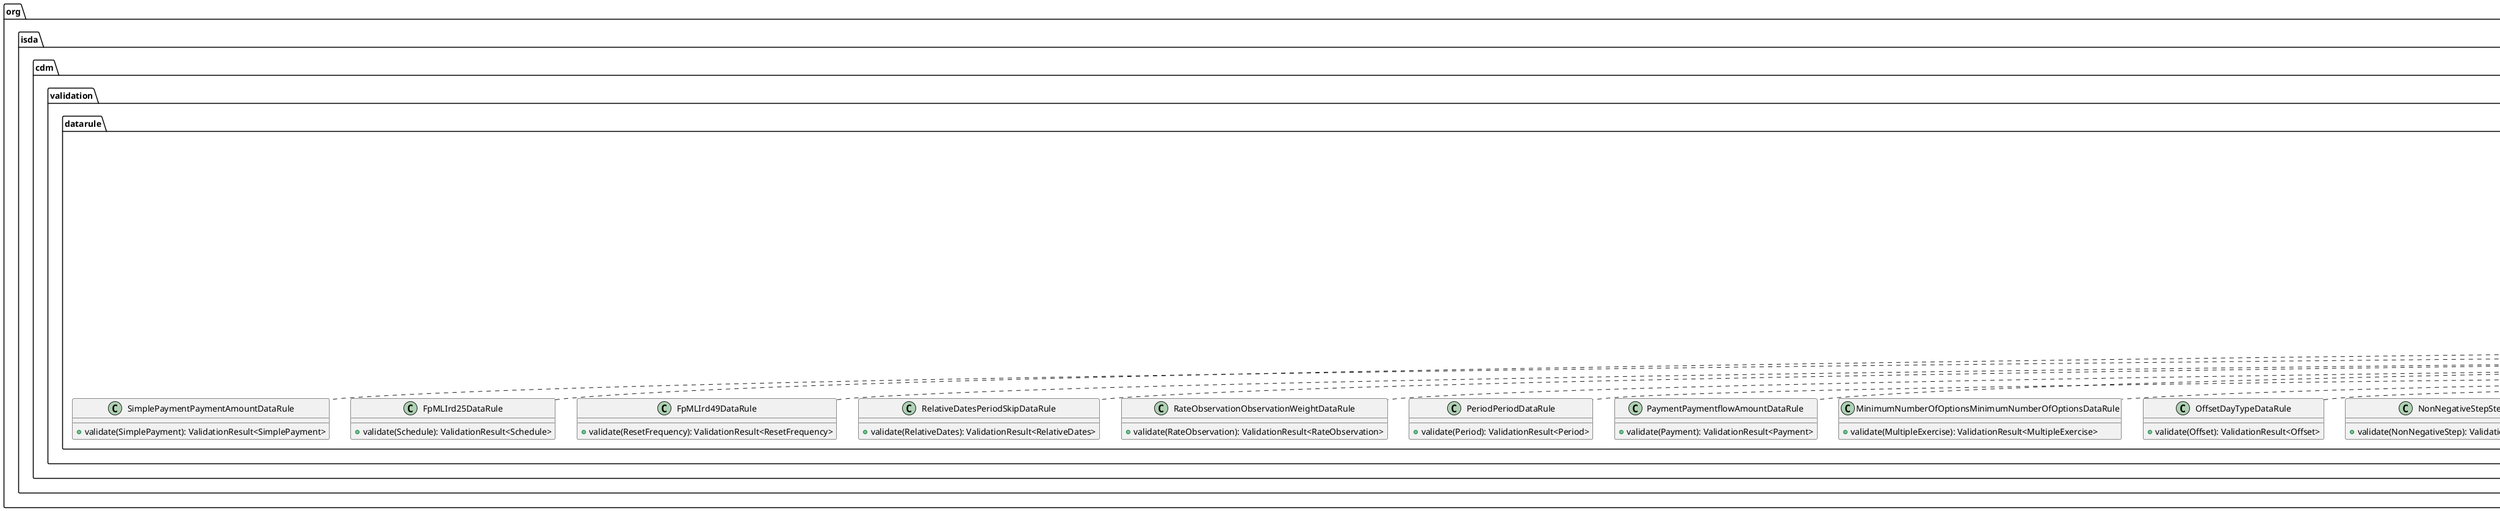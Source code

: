 @startuml

    namespace org.isda.cdm.validation.datarule {

        class SimplePaymentPaymentAmountDataRule [[SimplePaymentPaymentAmountDataRule.html]] {
            +validate(SimplePayment): ValidationResult<SimplePayment>
        }

        class FpMLIrd25DataRule [[FpMLIrd25DataRule.html]] {
            +validate(Schedule): ValidationResult<Schedule>
        }

        class FpMLIrd49DataRule [[FpMLIrd49DataRule.html]] {
            +validate(ResetFrequency): ValidationResult<ResetFrequency>
        }

        class RelativeDatesPeriodSkipDataRule [[RelativeDatesPeriodSkipDataRule.html]] {
            +validate(RelativeDates): ValidationResult<RelativeDates>
        }

        class RateObservationObservationWeightDataRule [[RateObservationObservationWeightDataRule.html]] {
            +validate(RateObservation): ValidationResult<RateObservation>
        }

        class PeriodPeriodDataRule [[PeriodPeriodDataRule.html]] {
            +validate(Period): ValidationResult<Period>
        }

        class PaymentPaymentflowAmountDataRule [[PaymentPaymentflowAmountDataRule.html]] {
            +validate(Payment): ValidationResult<Payment>
        }

        class MinimumNumberOfOptionsMinimumNumberOfOptionsDataRule [[MinimumNumberOfOptionsMinimumNumberOfOptionsDataRule.html]] {
            +validate(MultipleExercise): ValidationResult<MultipleExercise>
        }

        class OffsetDayTypeDataRule [[OffsetDayTypeDataRule.html]] {
            +validate(Offset): ValidationResult<Offset>
        }

        class NonNegativeStepStepValueDataRule [[NonNegativeStepStepValueDataRule.html]] {
            +validate(NonNegativeStep): ValidationResult<NonNegativeStep>
        }

        class NonNegativeScheduleInitialValueDataRule [[NonNegativeScheduleInitialValueDataRule.html]] {
            +validate(NonNegativeSchedule): ValidationResult<NonNegativeSchedule>
        }

        class MultipleExerciseMaximumNumberOfOptionsDataRule [[MultipleExerciseMaximumNumberOfOptionsDataRule.html]] {
            +validate(MultipleExercise): ValidationResult<MultipleExercise>
        }

        class FutureValueAmountCalculationPeriodNumberOfDaysDataRule [[FutureValueAmountCalculationPeriodNumberOfDaysDataRule.html]] {
            +validate(FutureValueAmount): ValidationResult<FutureValueAmount>
        }

        class FutureValueAmountNonNegativeAmountDataRule [[FutureValueAmountNonNegativeAmountDataRule.html]] {
            +validate(FutureValueAmount): ValidationResult<FutureValueAmount>
        }

        class FrequencyPeriodMultiplierDataRule [[FrequencyPeriodMultiplierDataRule.html]] {
            +validate(Frequency): ValidationResult<Frequency>
        }

        class FrequencyPeriodDataRule [[FrequencyPeriodDataRule.html]] {
            +validate(Frequency): ValidationResult<Frequency>
        }

        class FloatingRateFloatingRateMultiplierScheduleDataRule [[FloatingRateFloatingRateMultiplierScheduleDataRule.html]] {
            +validate(FloatingRate): ValidationResult<FloatingRate>
        }

        class FpMLIrd60DataRule [[FpMLIrd60DataRule.html]] {
            +validate(CalculationPeriodFrequency): ValidationResult<CalculationPeriodFrequency>
        }

        class FpMLIrd58DataRule [[FpMLIrd58DataRule.html]] {
            +validate(CalculationPeriodFrequency): ValidationResult<CalculationPeriodFrequency>
        }

        class FpMLIrd57DataRule [[FpMLIrd57DataRule.html]] {
            +validate(CalculationPeriodFrequency): ValidationResult<CalculationPeriodFrequency>
        }

        class AdjustableOrAdjustedOrRelativeDateAdjustedDateDataRule [[AdjustableOrAdjustedOrRelativeDateAdjustedDateDataRule.html]] {
            +validate(AdjustableOrAdjustedOrRelativeDate): ValidationResult<AdjustableOrAdjustedOrRelativeDate>
        }

        class AdjustableOrAdjustedDateAdjustedDateDataRule [[AdjustableOrAdjustedDateAdjustedDateDataRule.html]] {
            +validate(AdjustableOrAdjustedDate): ValidationResult<AdjustableOrAdjustedDate>
        }

        class WeightedAveragingObservationWeightDataRule [[WeightedAveragingObservationWeightDataRule.html]] {
            +validate(WeightedAveragingObservation): ValidationResult<WeightedAveragingObservation>
        }

        class WeightedAveragingObservationObservationNumberDataRule [[WeightedAveragingObservationObservationNumberDataRule.html]] {
            +validate(WeightedAveragingObservation): ValidationResult<WeightedAveragingObservation>
        }

        class PubliclyAvailableInformationSpecifiedNumberDataRule [[PubliclyAvailableInformationSpecifiedNumberDataRule.html]] {
            +validate(PubliclyAvailableInformation): ValidationResult<PubliclyAvailableInformation>
        }

        class OptionSettlementPhysicalSettlementTermsDataRule [[OptionSettlementPhysicalSettlementTermsDataRule.html]] {
            +validate(OptionSettlement): ValidationResult<OptionSettlement>
        }

        class OptionSettlementCashSettlementTermsDataRule [[OptionSettlementCashSettlementTermsDataRule.html]] {
            +validate(OptionSettlement): ValidationResult<OptionSettlement>
        }

        class OptionDenominationNumberOfOptionsDataRule [[OptionDenominationNumberOfOptionsDataRule.html]] {
            +validate(OptionDenomination): ValidationResult<OptionDenomination>
        }

        class OptionDenominationOptionEntitlementDataRule [[OptionDenominationOptionEntitlementDataRule.html]] {
            +validate(OptionDenomination): ValidationResult<OptionDenomination>
        }

        class FeaturePaymentAmountDataRule [[FeaturePaymentAmountDataRule.html]] {
            +validate(FeaturePayment): ValidationResult<FeaturePayment>
        }

        class ValuationPostponementMaximumDaysOfPostponementDataRule [[ValuationPostponementMaximumDaysOfPostponementDataRule.html]] {
            +validate(FallbackReferencePrice): ValidationResult<FallbackReferencePrice>
        }

        class ResetFrequencyNotWeeklyDataRule [[ResetFrequencyNotWeeklyDataRule.html]] {
            +validate(ResetDates): ValidationResult<ResetDates>
        }

        class ResetFrequencyWeeklyDataRule [[ResetFrequencyWeeklyDataRule.html]] {
            +validate(ResetDates): ValidationResult<ResetDates>
        }

        class ResetDatesRateCutOffDaysOffsetDataRule [[ResetDatesRateCutOffDaysOffsetDataRule.html]] {
            +validate(ResetDates): ValidationResult<ResetDates>
        }

        class FpMLIrd34DataRule [[FpMLIrd34DataRule.html]] {
            +validate(PaymentCalculationPeriod): ValidationResult<PaymentCalculationPeriod>
        }

        class NotionalStepRuleNotionalStepRateDataRule [[NotionalStepRuleNotionalStepRateDataRule.html]] {
            +validate(NotionalStepRule): ValidationResult<NotionalStepRule>
        }

        class NotionalStepRuleNotionalStepAmountDataRule [[NotionalStepRuleNotionalStepAmountDataRule.html]] {
            +validate(NotionalStepRule): ValidationResult<NotionalStepRule>
        }

        class FpMLIrd44DataRule [[FpMLIrd44DataRule.html]] {
            +validate(MandatoryEarlyTerminationAdjustedDates): ValidationResult<MandatoryEarlyTerminationAdjustedDates>
        }

        class FpMLIrd27DataRule [[FpMLIrd27DataRule.html]] {
            +validate(MandatoryEarlyTermination): ValidationResult<MandatoryEarlyTermination>
        }

        class FloatingRateDefinitionFloatingRateMultiplierDataRule [[FloatingRateDefinitionFloatingRateMultiplierDataRule.html]] {
            +validate(FloatingRateDefinition): ValidationResult<FloatingRateDefinition>
        }

        class FpMLIrd42DataRule [[FpMLIrd42DataRule.html]] {
            +validate(ExtensionEvent): ValidationResult<ExtensionEvent>
        }

        class EarlyTerminationProvisionMandatoryEarlyTerminationDataRule [[EarlyTerminationProvisionMandatoryEarlyTerminationDataRule.html]] {
            +validate(EarlyTerminationProvision): ValidationResult<EarlyTerminationProvision>
        }

        class FpMLIrd41DataRule [[FpMLIrd41DataRule.html]] {
            +validate(EarlyTerminationEvent): ValidationResult<EarlyTerminationEvent>
        }

        class FpMLIrd40DataRule [[FpMLIrd40DataRule.html]] {
            +validate(EarlyTerminationEvent): ValidationResult<EarlyTerminationEvent>
        }

        class FpMLIrd39DataRule [[FpMLIrd39DataRule.html]] {
            +validate(EarlyTerminationEvent): ValidationResult<EarlyTerminationEvent>
        }

        class DiscountingDiscountRateDataRule [[DiscountingDiscountRateDataRule.html]] {
            +validate(Discounting): ValidationResult<Discounting>
        }

        class FpMLIrd22DataRule [[FpMLIrd22DataRule.html]] {
            +validate(CalculationPeriodDates): ValidationResult<CalculationPeriodDates>
        }

        class FpMLIrd21DataRule [[FpMLIrd21DataRule.html]] {
            +validate(CalculationPeriodDates): ValidationResult<CalculationPeriodDates>
        }

        class FpMLIrd20DataRule [[FpMLIrd20DataRule.html]] {
            +validate(CalculationPeriodDates): ValidationResult<CalculationPeriodDates>
        }

        class FpMLIrd18DataRule [[FpMLIrd18DataRule.html]] {
            +validate(CalculationPeriodDates): ValidationResult<CalculationPeriodDates>
        }

        class FpMLIrd17DataRule [[FpMLIrd17DataRule.html]] {
            +validate(CalculationPeriodDates): ValidationResult<CalculationPeriodDates>
        }

        class FpMLIrd16DataRule [[FpMLIrd16DataRule.html]] {
            +validate(CalculationPeriodDates): ValidationResult<CalculationPeriodDates>
        }

        class FpMLIrd14DataRule [[FpMLIrd14DataRule.html]] {
            +validate(CalculationPeriodDates): ValidationResult<CalculationPeriodDates>
        }

        class CalculationPeriodCalculationPeriodNumberOfDaysDataRule [[CalculationPeriodCalculationPeriodNumberOfDaysDataRule.html]] {
            +validate(PaymentCalculationPeriod): ValidationResult<PaymentCalculationPeriod>
        }

        class VersionedTradeIdVersionDataRule [[VersionedTradeIdVersionDataRule.html]] {
            +validate(Identifier): ValidationResult<Identifier>
        }

        class TradeIdentifierAccountDataRule [[TradeIdentifierAccountDataRule.html]] {
            +validate(ContractIdentifier): ValidationResult<ContractIdentifier>
        }

        class TrancheAttachmentPointExhaustionPointDataRule [[TrancheAttachmentPointExhaustionPointDataRule.html]] {
            +validate(Tranche): ValidationResult<Tranche>
        }

        class TrancheExhaustionPointDataRule [[TrancheExhaustionPointDataRule.html]] {
            +validate(Tranche): ValidationResult<Tranche>
        }

        class TrancheAttachmentPointDataRule [[TrancheAttachmentPointDataRule.html]] {
            +validate(Tranche): ValidationResult<Tranche>
        }

        class SingleValuationDateBusinessDaysDataRule [[SingleValuationDateBusinessDaysDataRule.html]] {
            +validate(SingleValuationDate): ValidationResult<SingleValuationDate>
        }

        class PhysicalSettlementPeriodMaximumBusinessDaysDataRule [[PhysicalSettlementPeriodMaximumBusinessDaysDataRule.html]] {
            +validate(PhysicalSettlementPeriod): ValidationResult<PhysicalSettlementPeriod>
        }

        class PhysicalSettlementPeriodBusinessDaysDataRule [[PhysicalSettlementPeriodBusinessDaysDataRule.html]] {
            +validate(PhysicalSettlementPeriod): ValidationResult<PhysicalSettlementPeriod>
        }

        class MultipleValuationDatesNumberValuationDatesDataRule [[MultipleValuationDatesNumberValuationDatesDataRule.html]] {
            +validate(MultipleValuationDates): ValidationResult<MultipleValuationDates>
        }

        class MultipleValuationDatesBusinessDaysThereafterDataRule [[MultipleValuationDatesBusinessDaysThereafterDataRule.html]] {
            +validate(MultipleValuationDates): ValidationResult<MultipleValuationDates>
        }

        class IndexReferenceInformationIndexAnnexVersionDataRule [[IndexReferenceInformationIndexAnnexVersionDataRule.html]] {
            +validate(IndexReferenceInformation): ValidationResult<IndexReferenceInformation>
        }

        class IndexReferenceInformationIndexSeriesDataRule [[IndexReferenceInformationIndexSeriesDataRule.html]] {
            +validate(IndexReferenceInformation): ValidationResult<IndexReferenceInformation>
        }

        class FpMLCd34DataRule [[FpMLCd34DataRule.html]] {
            +validate(DeliverableObligations): ValidationResult<DeliverableObligations>
        }

        class FpMLCd37DataRule [[FpMLCd37DataRule.html]] {
            +validate(CashSettlementTerms): ValidationResult<CashSettlementTerms>
        }

        class CashSettlementTermsRecoveryFactorDataRule [[CashSettlementTermsRecoveryFactorDataRule.html]] {
            +validate(CashSettlementTerms): ValidationResult<CashSettlementTerms>
        }

        class CashSettlementTermsCashSettlementBusinessDaysDataRule [[CashSettlementTermsCashSettlementBusinessDaysDataRule.html]] {
            +validate(CashSettlementTerms): ValidationResult<CashSettlementTerms>
        }

        class BasketReferenceInformationNthToDefaultMthToDefaultDataRule [[BasketReferenceInformationNthToDefaultMthToDefaultDataRule.html]] {
            +validate(BasketReferenceInformation): ValidationResult<BasketReferenceInformation>
        }

        class BasketReferenceInformationNthToDefaultDataRule [[BasketReferenceInformationNthToDefaultDataRule.html]] {
            +validate(BasketReferenceInformation): ValidationResult<BasketReferenceInformation>
        }

        class FpMLCd44BasketPercentageDataRule [[FpMLCd44BasketPercentageDataRule.html]] {
            +validate(ReferencePool): ValidationResult<ReferencePool>
        }

        class FpMLCd44OpenUnitsDataRule [[FpMLCd44OpenUnitsDataRule.html]] {
            +validate(ReferencePool): ValidationResult<ReferencePool>
        }

        class ConstituentWeightBasketPercentageDataRule [[ConstituentWeightBasketPercentageDataRule.html]] {
            +validate(ConstituentWeight): ValidationResult<ConstituentWeight>
        }

        class AssetPoolEffectiveDateDataRule [[AssetPoolEffectiveDateDataRule.html]] {
            +validate(AssetPool): ValidationResult<AssetPool>
        }

        class VanillaQuarterlyPaymentMonthlyResetDataRule [[VanillaQuarterlyPaymentMonthlyResetDataRule.html]] {
            +validate(EconomicTerms): ValidationResult<EconomicTerms>
        }

        class VanillaSemiAnnualPaymentQuarterlyResetDataRule [[VanillaSemiAnnualPaymentQuarterlyResetDataRule.html]] {
            +validate(EconomicTerms): ValidationResult<EconomicTerms>
        }

        class VanillaAnnualPaymentDifferentResetFrequencyDataRule [[VanillaAnnualPaymentDifferentResetFrequencyDataRule.html]] {
            +validate(EconomicTerms): ValidationResult<EconomicTerms>
        }

        class TransactedPriceMarketPriceDataRule [[TransactedPriceMarketPriceDataRule.html]] {
            +validate(Payout): ValidationResult<Payout>
        }

        class ResetDatesInterestRateSwapDataRule [[ResetDatesInterestRateSwapDataRule.html]] {
            +validate(Payout): ValidationResult<Payout>
        }

        class CalculationPeriodDatesCalculationPeriodFrequencyDataRule [[CalculationPeriodDatesCalculationPeriodFrequencyDataRule.html]] {
            +validate(Payout): ValidationResult<Payout>
        }

        class CalculationPeriodDatesCalculationPeriodDatesAdjustmentsDataRule [[CalculationPeriodDatesCalculationPeriodDatesAdjustmentsDataRule.html]] {
            +validate(Payout): ValidationResult<Payout>
        }

        class FpMLCd30DataRule [[FpMLCd30DataRule.html]] {
            +validate(Payout): ValidationResult<Payout>
        }

        class FpMLCd27DataRule [[FpMLCd27DataRule.html]] {
            +validate(Payout): ValidationResult<Payout>
        }

        class FpMLCd2628DataRule [[FpMLCd2628DataRule.html]] {
            +validate(Payout): ValidationResult<Payout>
        }

        class PaymentDatesPaymentFrequencyDataRule [[PaymentDatesPaymentFrequencyDataRule.html]] {
            +validate(Payout): ValidationResult<Payout>
        }

        class PaymentDatesPaymentDatesAdjustmentsDataRule [[PaymentDatesPaymentDatesAdjustmentsDataRule.html]] {
            +validate(Payout): ValidationResult<Payout>
        }

        class PaymentDatesPayRelativeToDataRule [[PaymentDatesPayRelativeToDataRule.html]] {
            +validate(Payout): ValidationResult<Payout>
        }

        class PaymentDatesPaymentDaysOffsetDataRule [[PaymentDatesPaymentDaysOffsetDataRule.html]] {
            +validate(PaymentDates): ValidationResult<PaymentDates>
        }

        class FpMLIrd35Cd31DataRule [[FpMLIrd35Cd31DataRule.html]] {
            +validate(PaymentDates): ValidationResult<PaymentDates>
        }

        class FpMLIrd61DataRule [[FpMLIrd61DataRule.html]] {
            +validate(NotionalSchedule): ValidationResult<NotionalSchedule>
        }

        class LastRegularPeriodEndDateFinalStubDataRule [[LastRegularPeriodEndDateFinalStubDataRule.html]] {
            +validate(InterestRatePayout): ValidationResult<InterestRatePayout>
        }

        class FirstRegularPeriodStartDateInitialStubDataRule [[FirstRegularPeriodStartDateInitialStubDataRule.html]] {
            +validate(InterestRatePayout): ValidationResult<InterestRatePayout>
        }

        class CalculationPeriodDatesFirstCompoundingPeriodEndDateDataRule [[CalculationPeriodDatesFirstCompoundingPeriodEndDateDataRule.html]] {
            +validate(InterestRatePayout): ValidationResult<InterestRatePayout>
        }

        class FpMLIrd29DataRule [[FpMLIrd29DataRule.html]] {
            +validate(InterestRatePayout): ValidationResult<InterestRatePayout>
        }

        class FpMLIrd9DataRule [[FpMLIrd9DataRule.html]] {
            +validate(InterestRatePayout): ValidationResult<InterestRatePayout>
        }

        class FpMLIrd71DataRule [[FpMLIrd71DataRule.html]] {
            +validate(InterestRatePayout): ValidationResult<InterestRatePayout>
        }

        class SettlementProvisionSettlementCurrencyDataRule [[SettlementProvisionSettlementCurrencyDataRule.html]] {
            +validate(InterestRatePayout): ValidationResult<InterestRatePayout>
        }

        class FinalStubLastRegularPaymentDateDataRule [[FinalStubLastRegularPaymentDateDataRule.html]] {
            +validate(InterestRatePayout): ValidationResult<InterestRatePayout>
        }

        class InitialStubFinalStubDataRule [[InitialStubFinalStubDataRule.html]] {
            +validate(InterestRatePayout): ValidationResult<InterestRatePayout>
        }

        class FpMLIrd24DataRule [[FpMLIrd24DataRule.html]] {
            +validate(InterestRatePayout): ValidationResult<InterestRatePayout>
        }

        class FpMLIrd23DataRule [[FpMLIrd23DataRule.html]] {
            +validate(InterestRatePayout): ValidationResult<InterestRatePayout>
        }

        class FpMLIrd8DataRule [[FpMLIrd8DataRule.html]] {
            +validate(InterestRatePayout): ValidationResult<InterestRatePayout>
        }

        class FpMLIrd6DataRule [[FpMLIrd6DataRule.html]] {
            +validate(InterestRatePayout): ValidationResult<InterestRatePayout>
        }

        class FpMLIrd1DataRule [[FpMLIrd1DataRule.html]] {
            +validate(InterestRatePayout): ValidationResult<InterestRatePayout>
        }

        class InterestRatePayoutPaymentDatesDataRule [[InterestRatePayoutPaymentDatesDataRule.html]] {
            +validate(Payout): ValidationResult<Payout>
        }

        class InterestRatePayoutDayCountFractionDataRule [[InterestRatePayoutDayCountFractionDataRule.html]] {
            +validate(Payout): ValidationResult<Payout>
        }

        class InterestRatePayoutActualQuantityDataRule [[InterestRatePayoutActualQuantityDataRule.html]] {
            +validate(InterestRatePayout): ValidationResult<InterestRatePayout>
        }

        class InterestRatePayoutQuantityDataRule [[InterestRatePayoutQuantityDataRule.html]] {
            +validate(Payout): ValidationResult<Payout>
        }

        class FpMLCd42DataRule [[FpMLCd42DataRule.html]] {
            +validate(GeneralTerms): ValidationResult<GeneralTerms>
        }

        class FpMLCd41DataRule [[FpMLCd41DataRule.html]] {
            +validate(GeneralTerms): ValidationResult<GeneralTerms>
        }

        class FpMLCd14DataRule [[FpMLCd14DataRule.html]] {
            +validate(CreditDefaultPayout): ValidationResult<CreditDefaultPayout>
        }

        class FpMLCd13DataRule [[FpMLCd13DataRule.html]] {
            +validate(CreditDefaultPayout): ValidationResult<CreditDefaultPayout>
        }

        class FpMLCd12DataRule [[FpMLCd12DataRule.html]] {
            +validate(CreditDefaultPayout): ValidationResult<CreditDefaultPayout>
        }

        class FutureValueNotionalTerminationDateDataRule [[FutureValueNotionalTerminationDateDataRule.html]] {
            +validate(InterestRatePayout): ValidationResult<InterestRatePayout>
        }

        class InterestRatePayoutFutureValueNotionalDataRule [[InterestRatePayoutFutureValueNotionalDataRule.html]] {
            +validate(InterestRatePayout): ValidationResult<InterestRatePayout>
        }

        class FpMLCd32DataRule [[FpMLCd32DataRule.html]] {
            +validate(Contract): ValidationResult<Contract>
        }

        class FpMLCd25DataRule [[FpMLCd25DataRule.html]] {
            +validate(Contract): ValidationResult<Contract>
        }

        class FpMLCd24DataRule [[FpMLCd24DataRule.html]] {
            +validate(Contract): ValidationResult<Contract>
        }

        class FpMLCd23DataRule [[FpMLCd23DataRule.html]] {
            +validate(Contract): ValidationResult<Contract>
        }

        class FpMLCd20DataRule [[FpMLCd20DataRule.html]] {
            +validate(Contract): ValidationResult<Contract>
        }

        class FpMLCd19DataRule [[FpMLCd19DataRule.html]] {
            +validate(Contract): ValidationResult<Contract>
        }

        class FpMLCd11DataRule [[FpMLCd11DataRule.html]] {
            +validate(Contract): ValidationResult<Contract>
        }

        class FpMLCd8DataRule [[FpMLCd8DataRule.html]] {
            +validate(Contract): ValidationResult<Contract>
        }

        class FpMLCd7DataRule [[FpMLCd7DataRule.html]] {
            +validate(Contract): ValidationResult<Contract>
        }

        class FpMLCd1DataRule [[FpMLCd1DataRule.html]] {
            +validate(Contract): ValidationResult<Contract>
        }

        class ContractClearedDateDataRule [[ContractClearedDateDataRule.html]] {
            +validate(Contract): ValidationResult<Contract>
        }

        class ContractBarrierDerterminationAgentDataRule [[ContractBarrierDerterminationAgentDataRule.html]] {
            +validate(Contract): ValidationResult<Contract>
        }

        class ContractDeterminingPartyDataRule [[ContractDeterminingPartyDataRule.html]] {
            +validate(Contract): ValidationResult<Contract>
        }

        class ContractHedgingPartyDataRule [[ContractHedgingPartyDataRule.html]] {
            +validate(Contract): ValidationResult<Contract>
        }

        class CreditEventsMortgagesDataRule [[CreditEventsMortgagesDataRule.html]] {
            +validate(Contract): ValidationResult<Contract>
        }

        class FloatingAmountEventsMortgagesDataRule [[FloatingAmountEventsMortgagesDataRule.html]] {
            +validate(Contract): ValidationResult<Contract>
        }

        class AdditionalFixedPaymentsMortgagesDataRule [[AdditionalFixedPaymentsMortgagesDataRule.html]] {
            +validate(Contract): ValidationResult<Contract>
        }

        class RestructuringPhysicalSettlementMatrixDataRule [[RestructuringPhysicalSettlementMatrixDataRule.html]] {
            +validate(Contract): ValidationResult<Contract>
        }

        class CreditEventsPhysicalSettlementMatrixDataRule [[CreditEventsPhysicalSettlementMatrixDataRule.html]] {
            +validate(Contract): ValidationResult<Contract>
        }

        class ObligationsPhysicalSettlementMatrixDataRule [[ObligationsPhysicalSettlementMatrixDataRule.html]] {
            +validate(Contract): ValidationResult<Contract>
        }

        class DeliverableObligationsPhysicalSettlementMatrixDataRule [[DeliverableObligationsPhysicalSettlementMatrixDataRule.html]] {
            +validate(Contract): ValidationResult<Contract>
        }

        class CashflowCashflowAmountDataRule [[CashflowCashflowAmountDataRule.html]] {
            +validate(Cashflow): ValidationResult<Cashflow>
        }

        class NovationFeeDataRule [[NovationFeeDataRule.html]] {
            +validate(Event): ValidationResult<Event>
        }

        class TransferTransferorTransfereeDataRule [[TransferTransferorTransfereeDataRule.html]] {
            +validate(Transfer): ValidationResult<Transfer>
        }

        class PhysicalExerciseQuantityDataRule [[PhysicalExerciseQuantityDataRule.html]] {
            +validate(PhysicalExercise): ValidationResult<PhysicalExercise>
        }

        class ObservationSourceContentDataRule [[ObservationSourceContentDataRule.html]] {
            +validate(ObservationSource): ValidationResult<ObservationSource>
        }

        class EventTimestampExpireTimeDataRule [[EventTimestampExpireTimeDataRule.html]] {
            +validate(EventTimestamp): ValidationResult<EventTimestamp>
        }

        class ExercisePrimitiveFullExerciseDataRule [[ExercisePrimitiveFullExerciseDataRule.html]] {
            +validate(ExercisePrimitive): ValidationResult<ExercisePrimitive>
        }

        interface com.rosetta.model.lib.validation.Validator<T> {
            {abstract} +validate(T): ValidationResult<T>
        }
        com.rosetta.model.lib.validation.Validator <|.. SimplePaymentPaymentAmountDataRule

        com.rosetta.model.lib.validation.Validator <|.. FpMLIrd25DataRule

        com.rosetta.model.lib.validation.Validator <|.. FpMLIrd49DataRule

        com.rosetta.model.lib.validation.Validator <|.. RelativeDatesPeriodSkipDataRule

        com.rosetta.model.lib.validation.Validator <|.. RateObservationObservationWeightDataRule

        com.rosetta.model.lib.validation.Validator <|.. PeriodPeriodDataRule

        com.rosetta.model.lib.validation.Validator <|.. PaymentPaymentflowAmountDataRule

        com.rosetta.model.lib.validation.Validator <|.. MinimumNumberOfOptionsMinimumNumberOfOptionsDataRule

        com.rosetta.model.lib.validation.Validator <|.. OffsetDayTypeDataRule

        com.rosetta.model.lib.validation.Validator <|.. NonNegativeStepStepValueDataRule

        com.rosetta.model.lib.validation.Validator <|.. NonNegativeScheduleInitialValueDataRule

        com.rosetta.model.lib.validation.Validator <|.. MultipleExerciseMaximumNumberOfOptionsDataRule

        com.rosetta.model.lib.validation.Validator <|.. FutureValueAmountCalculationPeriodNumberOfDaysDataRule

        com.rosetta.model.lib.validation.Validator <|.. FutureValueAmountNonNegativeAmountDataRule

        com.rosetta.model.lib.validation.Validator <|.. FrequencyPeriodMultiplierDataRule

        com.rosetta.model.lib.validation.Validator <|.. FrequencyPeriodDataRule

        com.rosetta.model.lib.validation.Validator <|.. FloatingRateFloatingRateMultiplierScheduleDataRule

        com.rosetta.model.lib.validation.Validator <|.. FpMLIrd60DataRule

        com.rosetta.model.lib.validation.Validator <|.. FpMLIrd58DataRule

        com.rosetta.model.lib.validation.Validator <|.. FpMLIrd57DataRule

        com.rosetta.model.lib.validation.Validator <|.. AdjustableOrAdjustedOrRelativeDateAdjustedDateDataRule

        com.rosetta.model.lib.validation.Validator <|.. AdjustableOrAdjustedDateAdjustedDateDataRule

        com.rosetta.model.lib.validation.Validator <|.. WeightedAveragingObservationWeightDataRule

        com.rosetta.model.lib.validation.Validator <|.. WeightedAveragingObservationObservationNumberDataRule

        com.rosetta.model.lib.validation.Validator <|.. PubliclyAvailableInformationSpecifiedNumberDataRule

        com.rosetta.model.lib.validation.Validator <|.. OptionSettlementPhysicalSettlementTermsDataRule

        com.rosetta.model.lib.validation.Validator <|.. OptionSettlementCashSettlementTermsDataRule

        com.rosetta.model.lib.validation.Validator <|.. OptionDenominationNumberOfOptionsDataRule

        com.rosetta.model.lib.validation.Validator <|.. OptionDenominationOptionEntitlementDataRule

        com.rosetta.model.lib.validation.Validator <|.. FeaturePaymentAmountDataRule

        com.rosetta.model.lib.validation.Validator <|.. ValuationPostponementMaximumDaysOfPostponementDataRule

        com.rosetta.model.lib.validation.Validator <|.. ResetFrequencyNotWeeklyDataRule

        com.rosetta.model.lib.validation.Validator <|.. ResetFrequencyWeeklyDataRule

        com.rosetta.model.lib.validation.Validator <|.. ResetDatesRateCutOffDaysOffsetDataRule

        com.rosetta.model.lib.validation.Validator <|.. FpMLIrd34DataRule

        com.rosetta.model.lib.validation.Validator <|.. NotionalStepRuleNotionalStepRateDataRule

        com.rosetta.model.lib.validation.Validator <|.. NotionalStepRuleNotionalStepAmountDataRule

        com.rosetta.model.lib.validation.Validator <|.. FpMLIrd44DataRule

        com.rosetta.model.lib.validation.Validator <|.. FpMLIrd27DataRule

        com.rosetta.model.lib.validation.Validator <|.. FloatingRateDefinitionFloatingRateMultiplierDataRule

        com.rosetta.model.lib.validation.Validator <|.. FpMLIrd42DataRule

        com.rosetta.model.lib.validation.Validator <|.. EarlyTerminationProvisionMandatoryEarlyTerminationDataRule

        com.rosetta.model.lib.validation.Validator <|.. FpMLIrd41DataRule

        com.rosetta.model.lib.validation.Validator <|.. FpMLIrd40DataRule

        com.rosetta.model.lib.validation.Validator <|.. FpMLIrd39DataRule

        com.rosetta.model.lib.validation.Validator <|.. DiscountingDiscountRateDataRule

        com.rosetta.model.lib.validation.Validator <|.. FpMLIrd22DataRule

        com.rosetta.model.lib.validation.Validator <|.. FpMLIrd21DataRule

        com.rosetta.model.lib.validation.Validator <|.. FpMLIrd20DataRule

        com.rosetta.model.lib.validation.Validator <|.. FpMLIrd18DataRule

        com.rosetta.model.lib.validation.Validator <|.. FpMLIrd17DataRule

        com.rosetta.model.lib.validation.Validator <|.. FpMLIrd16DataRule

        com.rosetta.model.lib.validation.Validator <|.. FpMLIrd14DataRule

        com.rosetta.model.lib.validation.Validator <|.. CalculationPeriodCalculationPeriodNumberOfDaysDataRule

        com.rosetta.model.lib.validation.Validator <|.. VersionedTradeIdVersionDataRule

        com.rosetta.model.lib.validation.Validator <|.. TradeIdentifierAccountDataRule

        com.rosetta.model.lib.validation.Validator <|.. TrancheAttachmentPointExhaustionPointDataRule

        com.rosetta.model.lib.validation.Validator <|.. TrancheExhaustionPointDataRule

        com.rosetta.model.lib.validation.Validator <|.. TrancheAttachmentPointDataRule

        com.rosetta.model.lib.validation.Validator <|.. SingleValuationDateBusinessDaysDataRule

        com.rosetta.model.lib.validation.Validator <|.. PhysicalSettlementPeriodMaximumBusinessDaysDataRule

        com.rosetta.model.lib.validation.Validator <|.. PhysicalSettlementPeriodBusinessDaysDataRule

        com.rosetta.model.lib.validation.Validator <|.. MultipleValuationDatesNumberValuationDatesDataRule

        com.rosetta.model.lib.validation.Validator <|.. MultipleValuationDatesBusinessDaysThereafterDataRule

        com.rosetta.model.lib.validation.Validator <|.. IndexReferenceInformationIndexAnnexVersionDataRule

        com.rosetta.model.lib.validation.Validator <|.. IndexReferenceInformationIndexSeriesDataRule

        com.rosetta.model.lib.validation.Validator <|.. FpMLCd34DataRule

        com.rosetta.model.lib.validation.Validator <|.. FpMLCd37DataRule

        com.rosetta.model.lib.validation.Validator <|.. CashSettlementTermsRecoveryFactorDataRule

        com.rosetta.model.lib.validation.Validator <|.. CashSettlementTermsCashSettlementBusinessDaysDataRule

        com.rosetta.model.lib.validation.Validator <|.. BasketReferenceInformationNthToDefaultMthToDefaultDataRule

        com.rosetta.model.lib.validation.Validator <|.. BasketReferenceInformationNthToDefaultDataRule

        com.rosetta.model.lib.validation.Validator <|.. FpMLCd44BasketPercentageDataRule

        com.rosetta.model.lib.validation.Validator <|.. FpMLCd44OpenUnitsDataRule

        com.rosetta.model.lib.validation.Validator <|.. ConstituentWeightBasketPercentageDataRule

        com.rosetta.model.lib.validation.Validator <|.. AssetPoolEffectiveDateDataRule

        com.rosetta.model.lib.validation.Validator <|.. VanillaQuarterlyPaymentMonthlyResetDataRule

        com.rosetta.model.lib.validation.Validator <|.. VanillaSemiAnnualPaymentQuarterlyResetDataRule

        com.rosetta.model.lib.validation.Validator <|.. VanillaAnnualPaymentDifferentResetFrequencyDataRule

        com.rosetta.model.lib.validation.Validator <|.. TransactedPriceMarketPriceDataRule

        com.rosetta.model.lib.validation.Validator <|.. ResetDatesInterestRateSwapDataRule

        com.rosetta.model.lib.validation.Validator <|.. CalculationPeriodDatesCalculationPeriodFrequencyDataRule

        com.rosetta.model.lib.validation.Validator <|.. CalculationPeriodDatesCalculationPeriodDatesAdjustmentsDataRule

        com.rosetta.model.lib.validation.Validator <|.. FpMLCd30DataRule

        com.rosetta.model.lib.validation.Validator <|.. FpMLCd27DataRule

        com.rosetta.model.lib.validation.Validator <|.. FpMLCd2628DataRule

        com.rosetta.model.lib.validation.Validator <|.. PaymentDatesPaymentFrequencyDataRule

        com.rosetta.model.lib.validation.Validator <|.. PaymentDatesPaymentDatesAdjustmentsDataRule

        com.rosetta.model.lib.validation.Validator <|.. PaymentDatesPayRelativeToDataRule

        com.rosetta.model.lib.validation.Validator <|.. PaymentDatesPaymentDaysOffsetDataRule

        com.rosetta.model.lib.validation.Validator <|.. FpMLIrd35Cd31DataRule

        com.rosetta.model.lib.validation.Validator <|.. FpMLIrd61DataRule

        com.rosetta.model.lib.validation.Validator <|.. LastRegularPeriodEndDateFinalStubDataRule

        com.rosetta.model.lib.validation.Validator <|.. FirstRegularPeriodStartDateInitialStubDataRule

        com.rosetta.model.lib.validation.Validator <|.. CalculationPeriodDatesFirstCompoundingPeriodEndDateDataRule

        com.rosetta.model.lib.validation.Validator <|.. FpMLIrd29DataRule

        com.rosetta.model.lib.validation.Validator <|.. FpMLIrd9DataRule

        com.rosetta.model.lib.validation.Validator <|.. FpMLIrd71DataRule

        com.rosetta.model.lib.validation.Validator <|.. SettlementProvisionSettlementCurrencyDataRule

        com.rosetta.model.lib.validation.Validator <|.. FinalStubLastRegularPaymentDateDataRule

        com.rosetta.model.lib.validation.Validator <|.. InitialStubFinalStubDataRule

        com.rosetta.model.lib.validation.Validator <|.. FpMLIrd24DataRule

        com.rosetta.model.lib.validation.Validator <|.. FpMLIrd23DataRule

        com.rosetta.model.lib.validation.Validator <|.. FpMLIrd8DataRule

        com.rosetta.model.lib.validation.Validator <|.. FpMLIrd6DataRule

        com.rosetta.model.lib.validation.Validator <|.. FpMLIrd1DataRule

        com.rosetta.model.lib.validation.Validator <|.. InterestRatePayoutPaymentDatesDataRule

        com.rosetta.model.lib.validation.Validator <|.. InterestRatePayoutDayCountFractionDataRule

        com.rosetta.model.lib.validation.Validator <|.. InterestRatePayoutActualQuantityDataRule

        com.rosetta.model.lib.validation.Validator <|.. InterestRatePayoutQuantityDataRule

        com.rosetta.model.lib.validation.Validator <|.. FpMLCd42DataRule

        com.rosetta.model.lib.validation.Validator <|.. FpMLCd41DataRule

        com.rosetta.model.lib.validation.Validator <|.. FpMLCd14DataRule

        com.rosetta.model.lib.validation.Validator <|.. FpMLCd13DataRule

        com.rosetta.model.lib.validation.Validator <|.. FpMLCd12DataRule

        com.rosetta.model.lib.validation.Validator <|.. FutureValueNotionalTerminationDateDataRule

        com.rosetta.model.lib.validation.Validator <|.. InterestRatePayoutFutureValueNotionalDataRule

        com.rosetta.model.lib.validation.Validator <|.. FpMLCd32DataRule

        com.rosetta.model.lib.validation.Validator <|.. FpMLCd25DataRule

        com.rosetta.model.lib.validation.Validator <|.. FpMLCd24DataRule

        com.rosetta.model.lib.validation.Validator <|.. FpMLCd23DataRule

        com.rosetta.model.lib.validation.Validator <|.. FpMLCd20DataRule

        com.rosetta.model.lib.validation.Validator <|.. FpMLCd19DataRule

        com.rosetta.model.lib.validation.Validator <|.. FpMLCd11DataRule

        com.rosetta.model.lib.validation.Validator <|.. FpMLCd8DataRule

        com.rosetta.model.lib.validation.Validator <|.. FpMLCd7DataRule

        com.rosetta.model.lib.validation.Validator <|.. FpMLCd1DataRule

        com.rosetta.model.lib.validation.Validator <|.. ContractClearedDateDataRule

        com.rosetta.model.lib.validation.Validator <|.. ContractBarrierDerterminationAgentDataRule

        com.rosetta.model.lib.validation.Validator <|.. ContractDeterminingPartyDataRule

        com.rosetta.model.lib.validation.Validator <|.. ContractHedgingPartyDataRule

        com.rosetta.model.lib.validation.Validator <|.. CreditEventsMortgagesDataRule

        com.rosetta.model.lib.validation.Validator <|.. FloatingAmountEventsMortgagesDataRule

        com.rosetta.model.lib.validation.Validator <|.. AdditionalFixedPaymentsMortgagesDataRule

        com.rosetta.model.lib.validation.Validator <|.. RestructuringPhysicalSettlementMatrixDataRule

        com.rosetta.model.lib.validation.Validator <|.. CreditEventsPhysicalSettlementMatrixDataRule

        com.rosetta.model.lib.validation.Validator <|.. ObligationsPhysicalSettlementMatrixDataRule

        com.rosetta.model.lib.validation.Validator <|.. DeliverableObligationsPhysicalSettlementMatrixDataRule

        com.rosetta.model.lib.validation.Validator <|.. CashflowCashflowAmountDataRule

        com.rosetta.model.lib.validation.Validator <|.. NovationFeeDataRule

        com.rosetta.model.lib.validation.Validator <|.. TransferTransferorTransfereeDataRule

        com.rosetta.model.lib.validation.Validator <|.. PhysicalExerciseQuantityDataRule

        com.rosetta.model.lib.validation.Validator <|.. ObservationSourceContentDataRule

        com.rosetta.model.lib.validation.Validator <|.. EventTimestampExpireTimeDataRule

        com.rosetta.model.lib.validation.Validator <|.. ExercisePrimitiveFullExerciseDataRule

    }

@enduml
